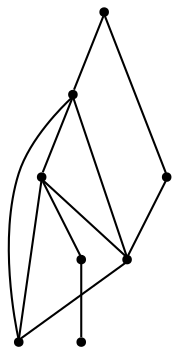 graph {
  node [shape=point,comment="{\"directed\":false,\"doi\":\"10.1007/978-3-030-68766-3_16\",\"figure\":\"3\"}"]

  v0 [pos="1400.365818193664,671.3363880214818"]
  v1 [pos="1400.365818193664,556.8289213529947"]
  v2 [pos="1400.365818193664,434.1400386253673"]
  v3 [pos="1289.9451349512226,139.68630358002986"]
  v4 [pos="1167.2526819483076,262.3731038125005"]
  v5 [pos="1167.2526819483076,671.3363880214818"]
  v6 [pos="1167.2526819483073,434.1400386253673"]
  v7 [pos="1167.2526819483076,556.8289213529947"]

  v0 -- v1 [id="-1",pos="1400.365818193664,671.3363880214818 1400.365818193664,556.8289213529947 1400.365818193664,556.8289213529947 1400.365818193664,556.8289213529947"]
  v5 -- v7 [id="-2",pos="1167.2526819483076,671.3363880214818 1167.2526819483076,556.8289213529947 1167.2526819483076,556.8289213529947 1167.2526819483076,556.8289213529947"]
  v7 -- v6 [id="-3",pos="1167.2526819483076,556.8289213529947 1167.2526819483073,434.1400386253673 1167.2526819483073,434.1400386253673 1167.2526819483073,434.1400386253673"]
  v6 -- v4 [id="-4",pos="1167.2526819483073,434.1400386253673 1167.2526819483076,262.3731038125005 1167.2526819483076,262.3731038125005 1167.2526819483076,262.3731038125005"]
  v7 -- v1 [id="-5",pos="1167.2526819483076,556.8289213529947 1400.365818193664,556.8289213529947 1400.365818193664,556.8289213529947 1400.365818193664,556.8289213529947"]
  v6 -- v2 [id="-6",pos="1167.2526819483073,434.1400386253673 1400.365818193664,434.1400386253673 1400.365818193664,434.1400386253673 1400.365818193664,434.1400386253673"]
  v7 -- v2 [id="-7",pos="1167.2526819483076,556.8289213529947 1400.365818193664,434.1400386253673 1400.365818193664,434.1400386253673 1400.365818193664,434.1400386253673"]
  v6 -- v1 [id="-8",pos="1167.2526819483073,434.1400386253673 1400.365818193664,556.8289213529947 1400.365818193664,556.8289213529947 1400.365818193664,556.8289213529947"]
  v5 -- v0 [id="-9",pos="1167.2526819483076,671.3363880214818 1400.365818193664,671.3363880214818 1400.365818193664,671.3363880214818 1400.365818193664,671.3363880214818"]
  v4 -- v3 [id="-11",pos="1167.2526819483076,262.3731038125005 1289.9451349512226,139.68630358002986 1289.9451349512226,139.68630358002986 1289.9451349512226,139.68630358002986"]
  v1 -- v2 [id="-14",pos="1400.365818193664,556.8289213529947 1400.365818193664,434.1400386253673 1400.365818193664,434.1400386253673 1400.365818193664,434.1400386253673"]
}
